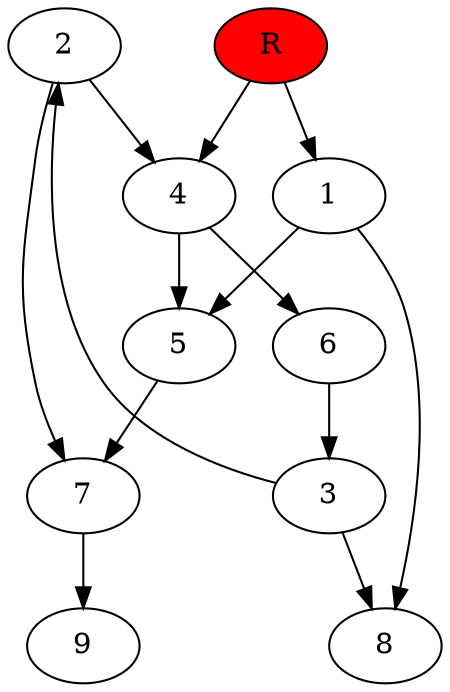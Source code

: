 digraph prb7390 {
	1
	2
	3
	4
	5
	6
	7
	8
	R [fillcolor="#ff0000" style=filled]
	1 -> 5
	1 -> 8
	2 -> 4
	2 -> 7
	3 -> 2
	3 -> 8
	4 -> 5
	4 -> 6
	5 -> 7
	6 -> 3
	7 -> 9
	R -> 1
	R -> 4
}
